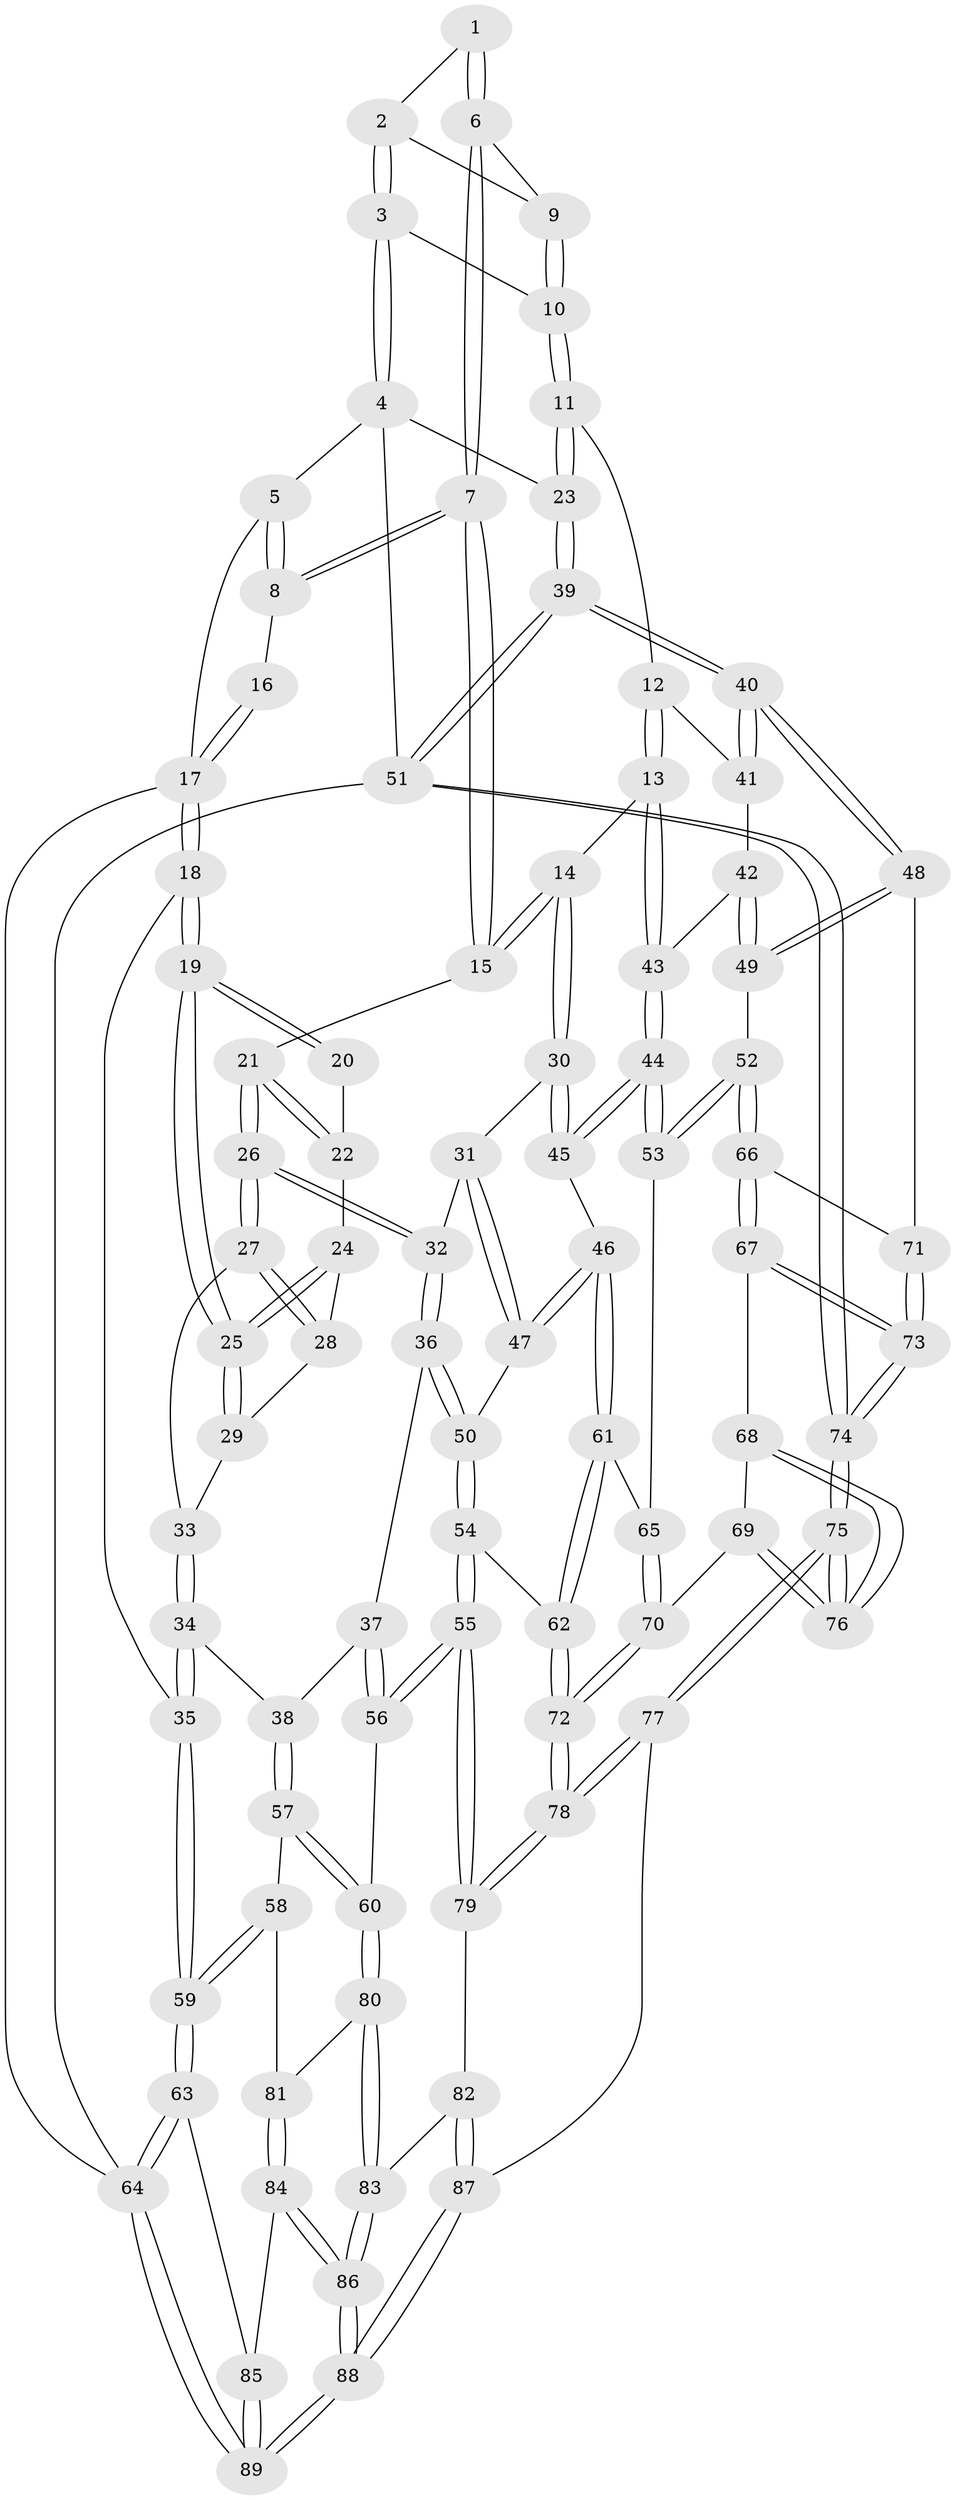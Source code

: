 // coarse degree distribution, {2: 0.16666666666666666, 3: 0.4444444444444444, 5: 0.05555555555555555, 4: 0.3055555555555556, 6: 0.027777777777777776}
// Generated by graph-tools (version 1.1) at 2025/54/03/04/25 22:54:12]
// undirected, 89 vertices, 219 edges
graph export_dot {
  node [color=gray90,style=filled];
  1 [pos="+0.9300599117888011+0.026927076220883323"];
  2 [pos="+0.9731358767031142+0.10660133683595516"];
  3 [pos="+1+0.15663350416348285"];
  4 [pos="+1+0.1660002004047897"];
  5 [pos="+0.8887514623715824+0"];
  6 [pos="+0.7902039102055455+0.1299229628971685"];
  7 [pos="+0.5967772895211392+0.12171123209062881"];
  8 [pos="+0.5443823967481983+0"];
  9 [pos="+0.8659628144722853+0.14428881492315246"];
  10 [pos="+0.9281851941730458+0.23297207965039668"];
  11 [pos="+0.8672955232421263+0.37446203772613035"];
  12 [pos="+0.8365221364550111+0.38562596628159745"];
  13 [pos="+0.6798596107944843+0.37642879588413347"];
  14 [pos="+0.6639041938683132+0.3684204441548096"];
  15 [pos="+0.5972350219671908+0.20929321634773124"];
  16 [pos="+0.39477538525123373+0"];
  17 [pos="+0+0"];
  18 [pos="+0+0.28727332730557437"];
  19 [pos="+0+0.2924838095542274"];
  20 [pos="+0.2411841048792429+0.15610956588023972"];
  21 [pos="+0.4241342473331537+0.2964815649764094"];
  22 [pos="+0.27285433946326815+0.29962906263927985"];
  23 [pos="+1+0.38137098614306025"];
  24 [pos="+0.26952382198974617+0.30340813687687246"];
  25 [pos="+0+0.3165577343914469"];
  26 [pos="+0.3212933341582582+0.48093907455203955"];
  27 [pos="+0.2828966506988026+0.4408501547800862"];
  28 [pos="+0.26506387463292014+0.35226446409462925"];
  29 [pos="+0.12490678714911085+0.4039582367821838"];
  30 [pos="+0.6160432121465024+0.4297911979186508"];
  31 [pos="+0.5640244628843063+0.4623840366746654"];
  32 [pos="+0.3316156598018201+0.5165022079313147"];
  33 [pos="+0.15057236513400268+0.42817428160091536"];
  34 [pos="+0.17014185199369442+0.5359844676151228"];
  35 [pos="+0+0.49235221857629813"];
  36 [pos="+0.3140450737608814+0.5652276771378373"];
  37 [pos="+0.30187234895162995+0.5760594466218577"];
  38 [pos="+0.21701230681529232+0.5961666829006748"];
  39 [pos="+1+0.6371700270229851"];
  40 [pos="+1+0.6408720649899482"];
  41 [pos="+0.9081328179114564+0.511754497996652"];
  42 [pos="+0.8680353774894248+0.5944247592683938"];
  43 [pos="+0.7640111887204438+0.5815691170968913"];
  44 [pos="+0.7568811400972624+0.6553842034723546"];
  45 [pos="+0.6069166586820768+0.6281415291234456"];
  46 [pos="+0.5945991333935552+0.6635313832329167"];
  47 [pos="+0.47005131261492644+0.6372691659397635"];
  48 [pos="+1+0.675840431772157"];
  49 [pos="+0.903714735800569+0.6356618535389342"];
  50 [pos="+0.4570245303906884+0.6452448813398928"];
  51 [pos="+1+1"];
  52 [pos="+0.8034678739119421+0.69855993607071"];
  53 [pos="+0.7569521510903219+0.6559335956563649"];
  54 [pos="+0.45269144782342+0.761796806456738"];
  55 [pos="+0.39616064714759386+0.7984948092542781"];
  56 [pos="+0.34233687413500113+0.7891917204325584"];
  57 [pos="+0.14872468128256214+0.6683314849231841"];
  58 [pos="+0.04667799490867413+0.7185796416144781"];
  59 [pos="+0+0.7468526848034945"];
  60 [pos="+0.31549674744843387+0.8008449053037178"];
  61 [pos="+0.6011203081330313+0.6987128673224642"];
  62 [pos="+0.5596104474092024+0.7772157508108908"];
  63 [pos="+0+0.9387142519992812"];
  64 [pos="+0+1"];
  65 [pos="+0.695292212940994+0.7121613784414192"];
  66 [pos="+0.8058170972724408+0.704258448894612"];
  67 [pos="+0.8105644978515234+0.7714044855412817"];
  68 [pos="+0.8034428773320225+0.7784553938867438"];
  69 [pos="+0.709717034783389+0.7896474008692755"];
  70 [pos="+0.7054007403366234+0.7898539240119441"];
  71 [pos="+0.9723846516046533+0.7235903247354855"];
  72 [pos="+0.6284267613612469+0.8849220282107776"];
  73 [pos="+0.9136425451214547+0.8051527763075556"];
  74 [pos="+0.9570749834706762+1"];
  75 [pos="+0.772617965589753+1"];
  76 [pos="+0.7920036696224885+0.8655234548761682"];
  77 [pos="+0.7364918533952745+1"];
  78 [pos="+0.6396201256940873+1"];
  79 [pos="+0.43059533187632304+0.8996068309933223"];
  80 [pos="+0.2655582971701808+0.8514261989215373"];
  81 [pos="+0.25829025965025865+0.8561044871931108"];
  82 [pos="+0.4013426279347953+0.9319906398989775"];
  83 [pos="+0.36248675457982177+0.9519680140324299"];
  84 [pos="+0.2335189186474214+0.8999900751860116"];
  85 [pos="+0.2130527377809913+0.9147359012783779"];
  86 [pos="+0.32556929364231224+1"];
  87 [pos="+0.46789444319937623+1"];
  88 [pos="+0.318131368544491+1"];
  89 [pos="+0.21803181789174714+1"];
  1 -- 2;
  1 -- 6;
  1 -- 6;
  2 -- 3;
  2 -- 3;
  2 -- 9;
  3 -- 4;
  3 -- 4;
  3 -- 10;
  4 -- 5;
  4 -- 23;
  4 -- 51;
  5 -- 8;
  5 -- 8;
  5 -- 17;
  6 -- 7;
  6 -- 7;
  6 -- 9;
  7 -- 8;
  7 -- 8;
  7 -- 15;
  7 -- 15;
  8 -- 16;
  9 -- 10;
  9 -- 10;
  10 -- 11;
  10 -- 11;
  11 -- 12;
  11 -- 23;
  11 -- 23;
  12 -- 13;
  12 -- 13;
  12 -- 41;
  13 -- 14;
  13 -- 43;
  13 -- 43;
  14 -- 15;
  14 -- 15;
  14 -- 30;
  14 -- 30;
  15 -- 21;
  16 -- 17;
  16 -- 17;
  17 -- 18;
  17 -- 18;
  17 -- 64;
  18 -- 19;
  18 -- 19;
  18 -- 35;
  19 -- 20;
  19 -- 20;
  19 -- 25;
  19 -- 25;
  20 -- 22;
  21 -- 22;
  21 -- 22;
  21 -- 26;
  21 -- 26;
  22 -- 24;
  23 -- 39;
  23 -- 39;
  24 -- 25;
  24 -- 25;
  24 -- 28;
  25 -- 29;
  25 -- 29;
  26 -- 27;
  26 -- 27;
  26 -- 32;
  26 -- 32;
  27 -- 28;
  27 -- 28;
  27 -- 33;
  28 -- 29;
  29 -- 33;
  30 -- 31;
  30 -- 45;
  30 -- 45;
  31 -- 32;
  31 -- 47;
  31 -- 47;
  32 -- 36;
  32 -- 36;
  33 -- 34;
  33 -- 34;
  34 -- 35;
  34 -- 35;
  34 -- 38;
  35 -- 59;
  35 -- 59;
  36 -- 37;
  36 -- 50;
  36 -- 50;
  37 -- 38;
  37 -- 56;
  37 -- 56;
  38 -- 57;
  38 -- 57;
  39 -- 40;
  39 -- 40;
  39 -- 51;
  39 -- 51;
  40 -- 41;
  40 -- 41;
  40 -- 48;
  40 -- 48;
  41 -- 42;
  42 -- 43;
  42 -- 49;
  42 -- 49;
  43 -- 44;
  43 -- 44;
  44 -- 45;
  44 -- 45;
  44 -- 53;
  44 -- 53;
  45 -- 46;
  46 -- 47;
  46 -- 47;
  46 -- 61;
  46 -- 61;
  47 -- 50;
  48 -- 49;
  48 -- 49;
  48 -- 71;
  49 -- 52;
  50 -- 54;
  50 -- 54;
  51 -- 74;
  51 -- 74;
  51 -- 64;
  52 -- 53;
  52 -- 53;
  52 -- 66;
  52 -- 66;
  53 -- 65;
  54 -- 55;
  54 -- 55;
  54 -- 62;
  55 -- 56;
  55 -- 56;
  55 -- 79;
  55 -- 79;
  56 -- 60;
  57 -- 58;
  57 -- 60;
  57 -- 60;
  58 -- 59;
  58 -- 59;
  58 -- 81;
  59 -- 63;
  59 -- 63;
  60 -- 80;
  60 -- 80;
  61 -- 62;
  61 -- 62;
  61 -- 65;
  62 -- 72;
  62 -- 72;
  63 -- 64;
  63 -- 64;
  63 -- 85;
  64 -- 89;
  64 -- 89;
  65 -- 70;
  65 -- 70;
  66 -- 67;
  66 -- 67;
  66 -- 71;
  67 -- 68;
  67 -- 73;
  67 -- 73;
  68 -- 69;
  68 -- 76;
  68 -- 76;
  69 -- 70;
  69 -- 76;
  69 -- 76;
  70 -- 72;
  70 -- 72;
  71 -- 73;
  71 -- 73;
  72 -- 78;
  72 -- 78;
  73 -- 74;
  73 -- 74;
  74 -- 75;
  74 -- 75;
  75 -- 76;
  75 -- 76;
  75 -- 77;
  75 -- 77;
  77 -- 78;
  77 -- 78;
  77 -- 87;
  78 -- 79;
  78 -- 79;
  79 -- 82;
  80 -- 81;
  80 -- 83;
  80 -- 83;
  81 -- 84;
  81 -- 84;
  82 -- 83;
  82 -- 87;
  82 -- 87;
  83 -- 86;
  83 -- 86;
  84 -- 85;
  84 -- 86;
  84 -- 86;
  85 -- 89;
  85 -- 89;
  86 -- 88;
  86 -- 88;
  87 -- 88;
  87 -- 88;
  88 -- 89;
  88 -- 89;
}
